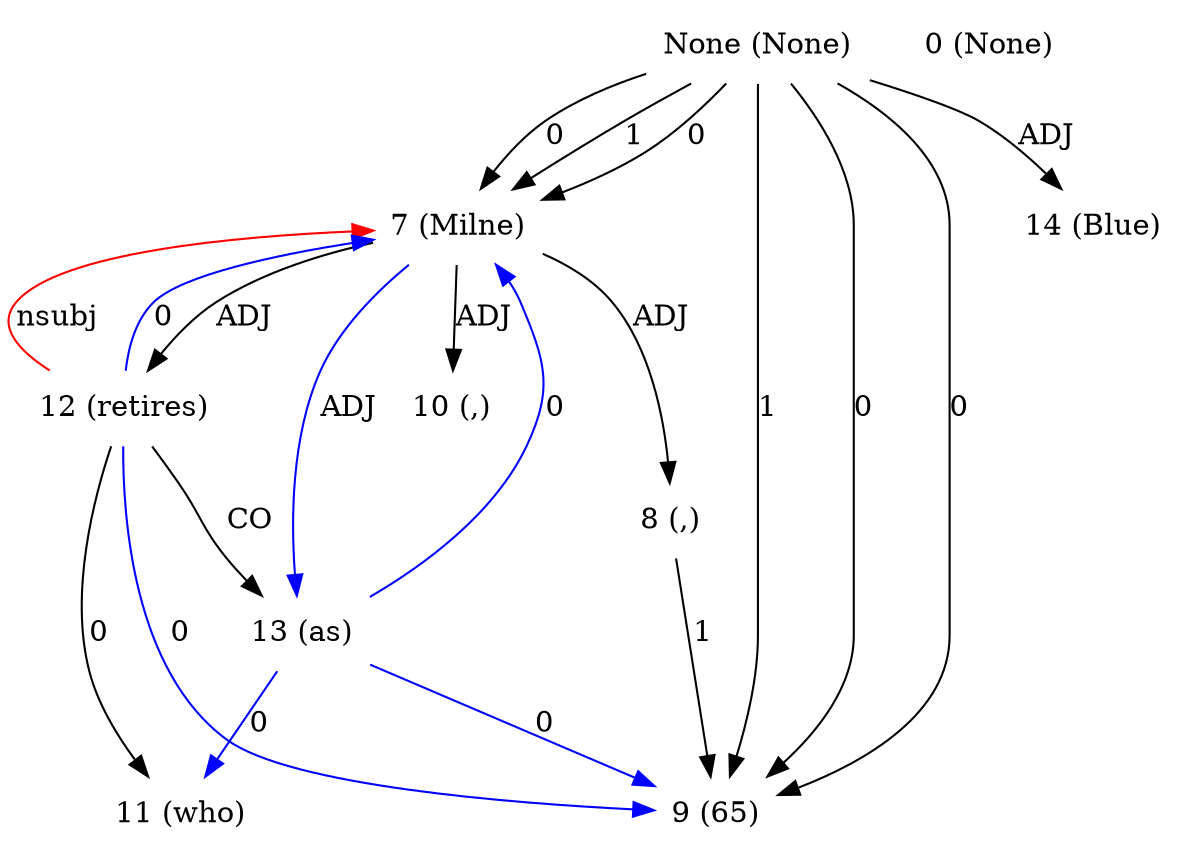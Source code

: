 digraph G{
edge [dir=forward]
node [shape=plaintext]

None [label="None (None)"]
None -> 7 [label="1"]
None -> 9 [label="1"]
None [label="None (None)"]
None -> 7 [label="0"]
None -> 9 [label="0"]
None [label="None (None)"]
None -> 9 [label="0"]
None -> 7 [label="0"]
None [label="None (None)"]
None -> 14 [label="ADJ"]
0 [label="0 (None)"]
7 [label="7 (Milne)"]
7 -> 8 [label="ADJ"]
7 -> 10 [label="ADJ"]
7 -> 12 [label="ADJ"]
7 -> 13 [label="ADJ", color="blue"]
12 -> 7 [label="nsubj", color="red"]
8 [label="8 (,)"]
8 -> 9 [label="1"]
9 [label="9 (65)"]
10 [label="10 (,)"]
11 [label="11 (who)"]
12 [label="12 (retires)"]
12 -> 11 [label="0"]
12 -> 9 [label="0", color="blue"]
12 -> 7 [label="0", color="blue"]
12 -> 13 [label="CO"]
13 [label="13 (as)"]
13 -> 11 [label="0", color="blue"]
13 -> 7 [label="0", color="blue"]
13 -> 9 [label="0", color="blue"]
14 [label="14 (Blue)"]
}
